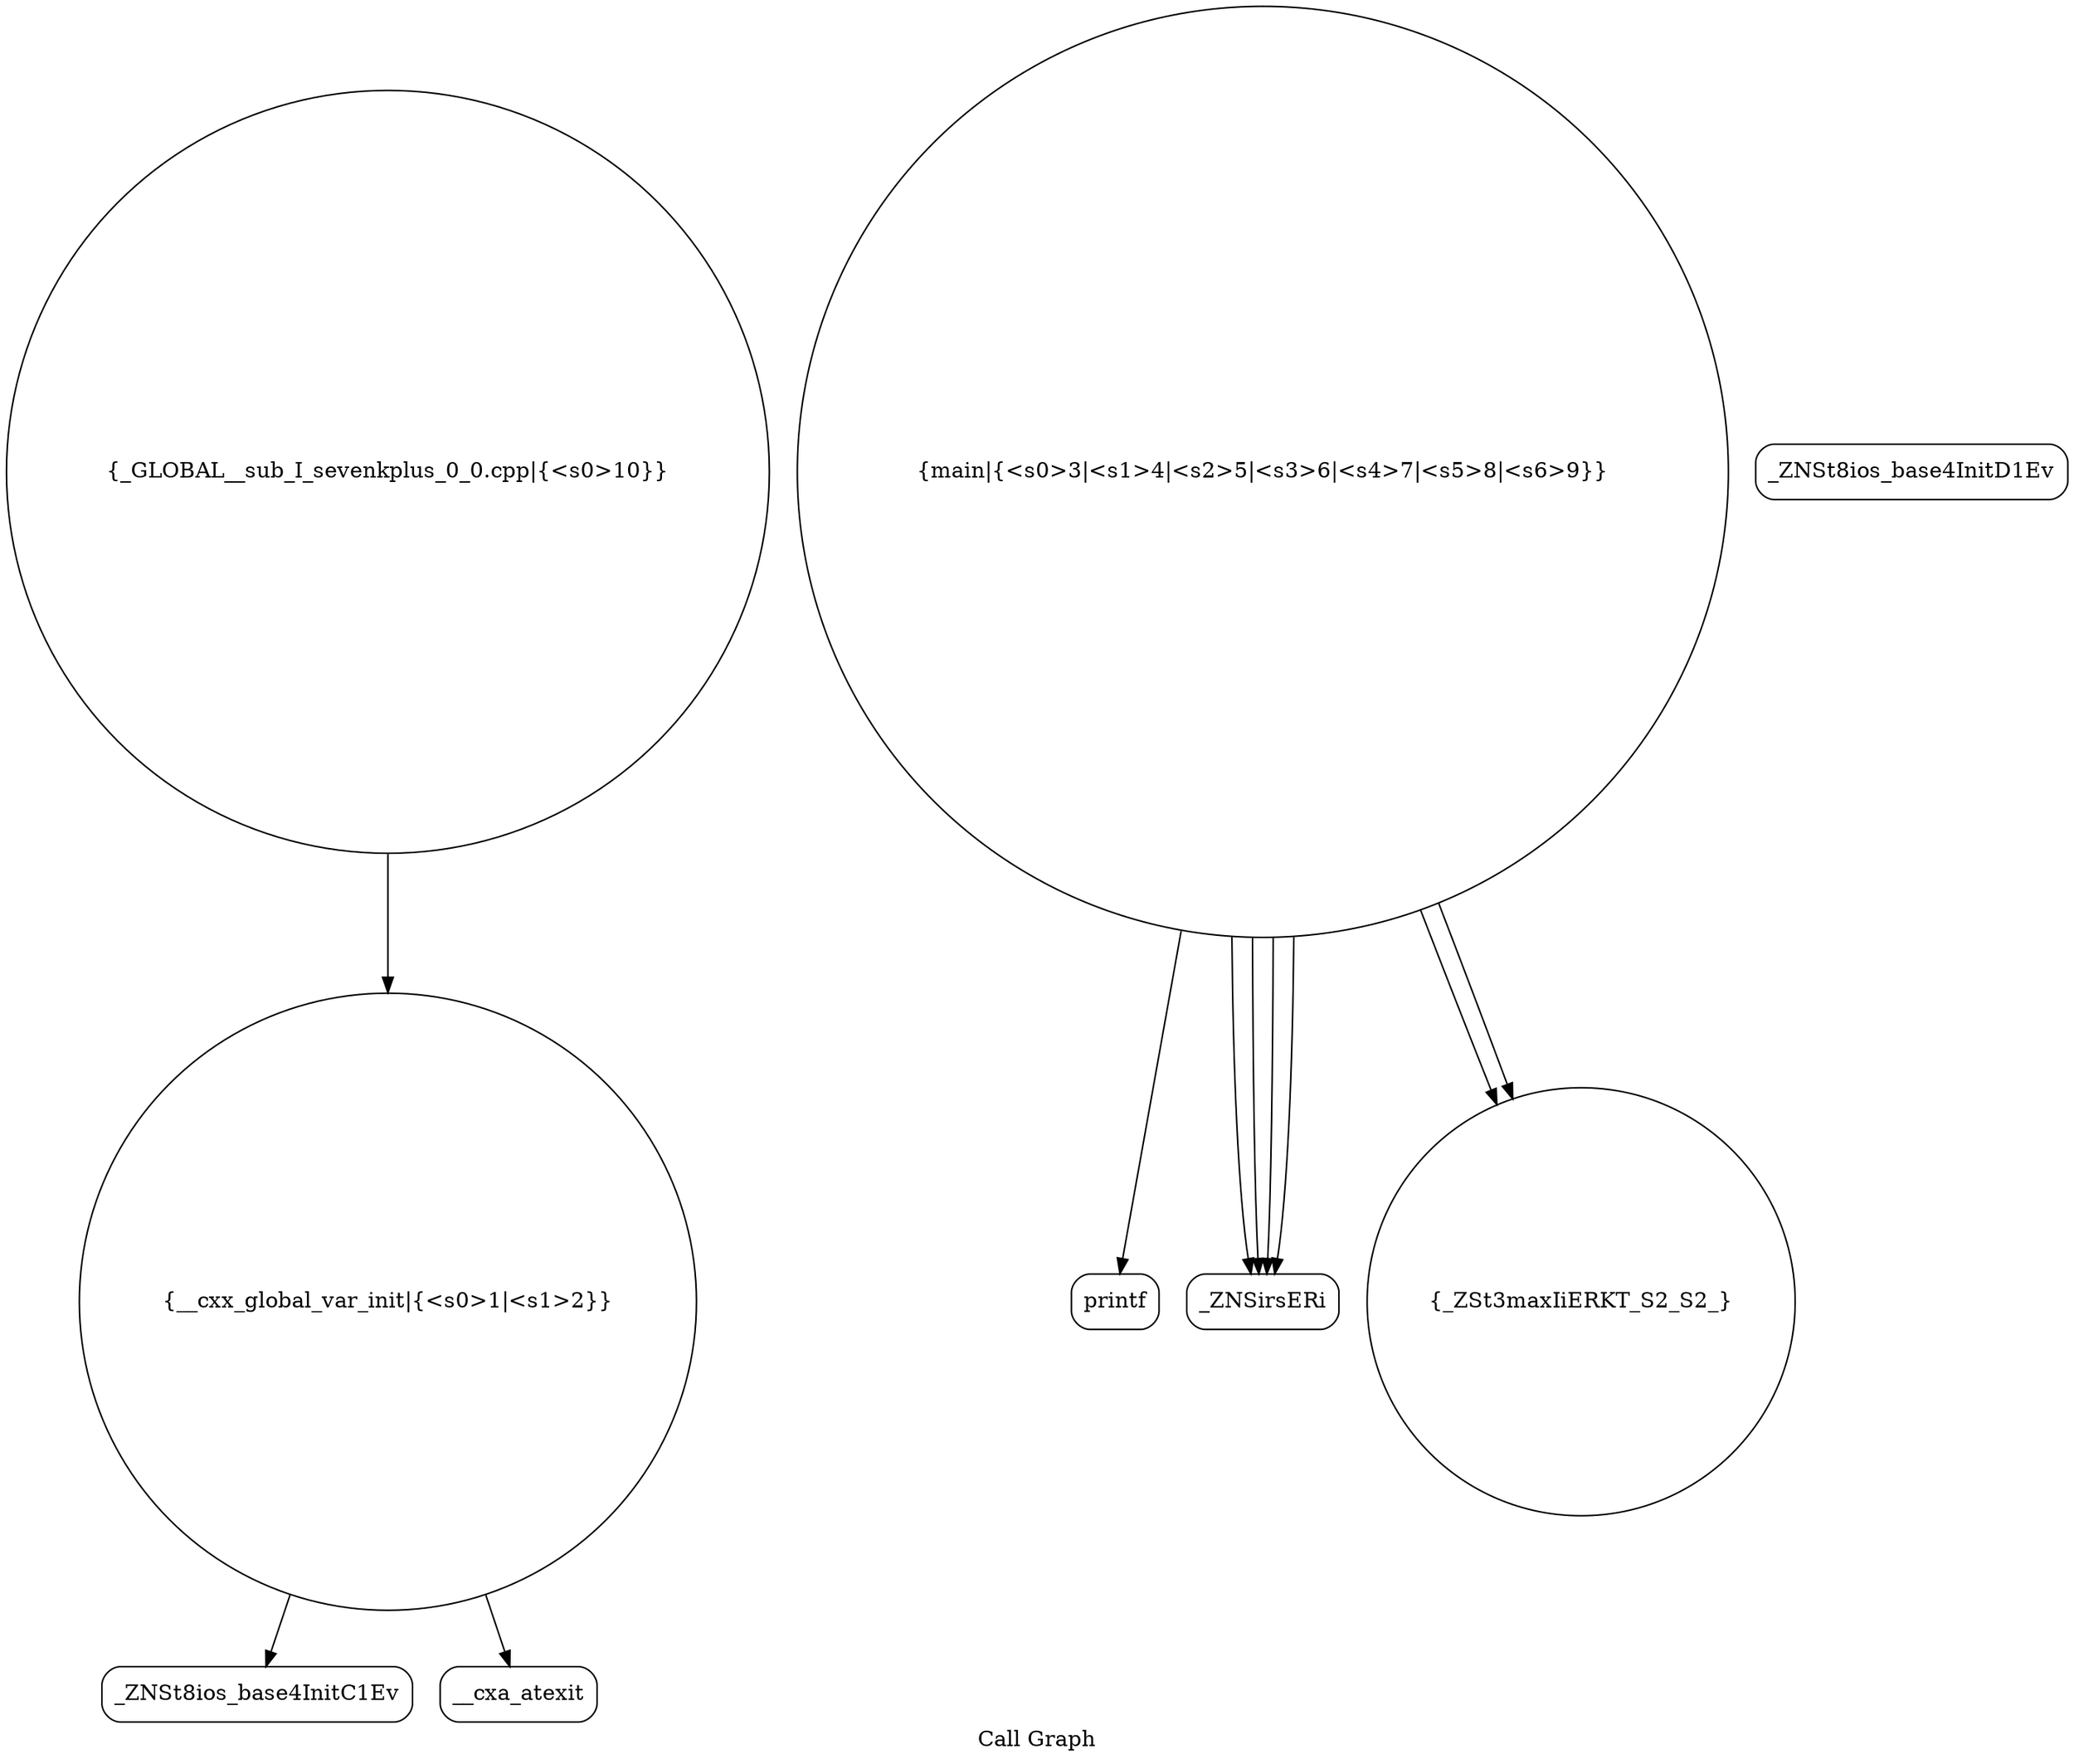 digraph "Call Graph" {
	label="Call Graph";

	Node0x5601fb578c40 [shape=record,shape=circle,label="{__cxx_global_var_init|{<s0>1|<s1>2}}"];
	Node0x5601fb578c40:s0 -> Node0x5601fb5790d0[color=black];
	Node0x5601fb578c40:s1 -> Node0x5601fb5791d0[color=black];
	Node0x5601fb5793d0 [shape=record,shape=Mrecord,label="{printf}"];
	Node0x5601fb579150 [shape=record,shape=Mrecord,label="{_ZNSt8ios_base4InitD1Ev}"];
	Node0x5601fb579250 [shape=record,shape=circle,label="{main|{<s0>3|<s1>4|<s2>5|<s3>6|<s4>7|<s5>8|<s6>9}}"];
	Node0x5601fb579250:s0 -> Node0x5601fb5792d0[color=black];
	Node0x5601fb579250:s1 -> Node0x5601fb5792d0[color=black];
	Node0x5601fb579250:s2 -> Node0x5601fb5792d0[color=black];
	Node0x5601fb579250:s3 -> Node0x5601fb5792d0[color=black];
	Node0x5601fb579250:s4 -> Node0x5601fb579350[color=black];
	Node0x5601fb579250:s5 -> Node0x5601fb579350[color=black];
	Node0x5601fb579250:s6 -> Node0x5601fb5793d0[color=black];
	Node0x5601fb579350 [shape=record,shape=circle,label="{_ZSt3maxIiERKT_S2_S2_}"];
	Node0x5601fb5790d0 [shape=record,shape=Mrecord,label="{_ZNSt8ios_base4InitC1Ev}"];
	Node0x5601fb579450 [shape=record,shape=circle,label="{_GLOBAL__sub_I_sevenkplus_0_0.cpp|{<s0>10}}"];
	Node0x5601fb579450:s0 -> Node0x5601fb578c40[color=black];
	Node0x5601fb5791d0 [shape=record,shape=Mrecord,label="{__cxa_atexit}"];
	Node0x5601fb5792d0 [shape=record,shape=Mrecord,label="{_ZNSirsERi}"];
}
